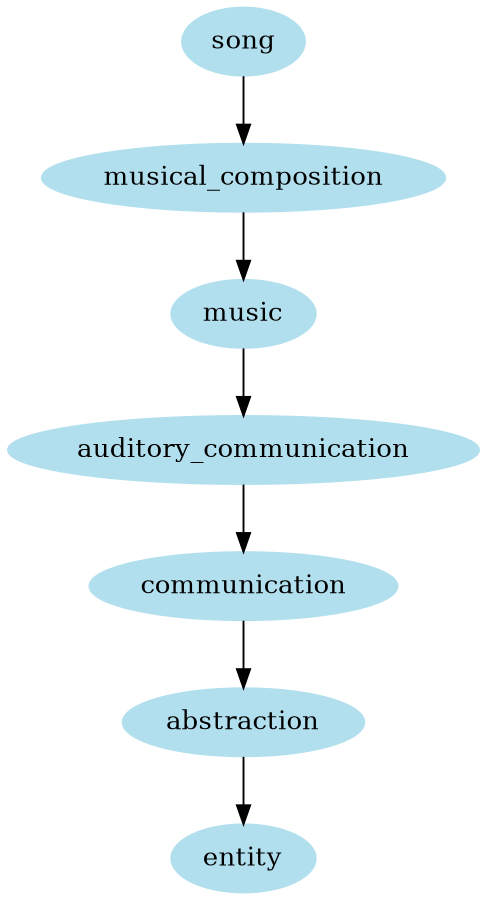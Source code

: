 digraph unix {
	node [color=lightblue2 style=filled]
	size="6,6"
	song -> musical_composition
	musical_composition -> music
	music -> auditory_communication
	auditory_communication -> communication
	communication -> abstraction
	abstraction -> entity
}

